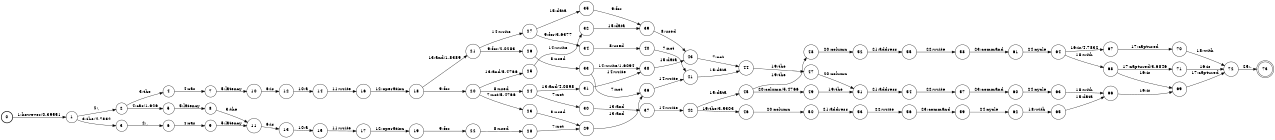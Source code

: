 digraph FST {
rankdir = LR;
size = "8.5,11";
label = "";
center = 1;
orientation = Portrait;
ranksep = "0.4";
nodesep = "0.25";
0 [label = "0", shape = circle, style = bold, fontsize = 14]
	0 -> 1 [label = "1:however/0.39551", fontsize = 14];
1 [label = "1", shape = circle, style = solid, fontsize = 14]
	1 -> 2 [label = "2:,", fontsize = 14];
	1 -> 3 [label = "3:the/4.7832", fontsize = 14];
2 [label = "2", shape = circle, style = solid, fontsize = 14]
	2 -> 4 [label = "3:the", fontsize = 14];
	2 -> 5 [label = "4:cas/1.626", fontsize = 14];
3 [label = "3", shape = circle, style = solid, fontsize = 14]
	3 -> 6 [label = "2:,", fontsize = 14];
4 [label = "4", shape = circle, style = solid, fontsize = 14]
	4 -> 7 [label = "4:cas", fontsize = 14];
5 [label = "5", shape = circle, style = solid, fontsize = 14]
	5 -> 8 [label = "5:latency", fontsize = 14];
6 [label = "6", shape = circle, style = solid, fontsize = 14]
	6 -> 9 [label = "4:cas", fontsize = 14];
7 [label = "7", shape = circle, style = solid, fontsize = 14]
	7 -> 10 [label = "5:latency", fontsize = 14];
8 [label = "8", shape = circle, style = solid, fontsize = 14]
	8 -> 11 [label = "3:the", fontsize = 14];
9 [label = "9", shape = circle, style = solid, fontsize = 14]
	9 -> 11 [label = "5:latency", fontsize = 14];
10 [label = "10", shape = circle, style = solid, fontsize = 14]
	10 -> 12 [label = "6:is", fontsize = 14];
11 [label = "11", shape = circle, style = solid, fontsize = 14]
	11 -> 13 [label = "6:is", fontsize = 14];
12 [label = "12", shape = circle, style = solid, fontsize = 14]
	12 -> 14 [label = "10:a", fontsize = 14];
13 [label = "13", shape = circle, style = solid, fontsize = 14]
	13 -> 15 [label = "10:a", fontsize = 14];
14 [label = "14", shape = circle, style = solid, fontsize = 14]
	14 -> 16 [label = "11:write", fontsize = 14];
15 [label = "15", shape = circle, style = solid, fontsize = 14]
	15 -> 17 [label = "11:write", fontsize = 14];
16 [label = "16", shape = circle, style = solid, fontsize = 14]
	16 -> 18 [label = "12:operation", fontsize = 14];
17 [label = "17", shape = circle, style = solid, fontsize = 14]
	17 -> 19 [label = "12:operation", fontsize = 14];
18 [label = "18", shape = circle, style = solid, fontsize = 14]
	18 -> 20 [label = "9:for", fontsize = 14];
	18 -> 21 [label = "13:and/1.8389", fontsize = 14];
19 [label = "19", shape = circle, style = solid, fontsize = 14]
	19 -> 22 [label = "9:for", fontsize = 14];
20 [label = "20", shape = circle, style = solid, fontsize = 14]
	20 -> 23 [label = "7:not/5.4766", fontsize = 14];
	20 -> 24 [label = "8:used", fontsize = 14];
	20 -> 25 [label = "13:and/5.4766", fontsize = 14];
21 [label = "21", shape = circle, style = solid, fontsize = 14]
	21 -> 26 [label = "9:for/2.0283", fontsize = 14];
	21 -> 27 [label = "14:write", fontsize = 14];
22 [label = "22", shape = circle, style = solid, fontsize = 14]
	22 -> 28 [label = "8:used", fontsize = 14];
23 [label = "23", shape = circle, style = solid, fontsize = 14]
	23 -> 29 [label = "8:used", fontsize = 14];
24 [label = "24", shape = circle, style = solid, fontsize = 14]
	24 -> 30 [label = "7:not", fontsize = 14];
	24 -> 31 [label = "13:and/4.0898", fontsize = 14];
25 [label = "25", shape = circle, style = solid, fontsize = 14]
	25 -> 32 [label = "14:write", fontsize = 14];
26 [label = "26", shape = circle, style = solid, fontsize = 14]
	26 -> 33 [label = "8:used", fontsize = 14];
27 [label = "27", shape = circle, style = solid, fontsize = 14]
	27 -> 34 [label = "9:for/3.6377", fontsize = 14];
	27 -> 35 [label = "15:data", fontsize = 14];
28 [label = "28", shape = circle, style = solid, fontsize = 14]
	28 -> 29 [label = "7:not", fontsize = 14];
29 [label = "29", shape = circle, style = solid, fontsize = 14]
	29 -> 36 [label = "13:and", fontsize = 14];
30 [label = "30", shape = circle, style = solid, fontsize = 14]
	30 -> 37 [label = "13:and", fontsize = 14];
31 [label = "31", shape = circle, style = solid, fontsize = 14]
	31 -> 38 [label = "14:write", fontsize = 14];
32 [label = "32", shape = circle, style = solid, fontsize = 14]
	32 -> 39 [label = "15:data", fontsize = 14];
33 [label = "33", shape = circle, style = solid, fontsize = 14]
	33 -> 36 [label = "7:not", fontsize = 14];
	33 -> 38 [label = "14:write/1.6094", fontsize = 14];
34 [label = "34", shape = circle, style = solid, fontsize = 14]
	34 -> 40 [label = "8:used", fontsize = 14];
35 [label = "35", shape = circle, style = solid, fontsize = 14]
	35 -> 39 [label = "9:for", fontsize = 14];
36 [label = "36", shape = circle, style = solid, fontsize = 14]
	36 -> 41 [label = "14:write", fontsize = 14];
37 [label = "37", shape = circle, style = solid, fontsize = 14]
	37 -> 42 [label = "14:write", fontsize = 14];
38 [label = "38", shape = circle, style = solid, fontsize = 14]
	38 -> 43 [label = "15:data", fontsize = 14];
39 [label = "39", shape = circle, style = solid, fontsize = 14]
	39 -> 43 [label = "8:used", fontsize = 14];
40 [label = "40", shape = circle, style = solid, fontsize = 14]
	40 -> 41 [label = "7:not", fontsize = 14];
41 [label = "41", shape = circle, style = solid, fontsize = 14]
	41 -> 44 [label = "15:data", fontsize = 14];
42 [label = "42", shape = circle, style = solid, fontsize = 14]
	42 -> 46 [label = "19:the/3.5303", fontsize = 14];
	42 -> 45 [label = "15:data", fontsize = 14];
43 [label = "43", shape = circle, style = solid, fontsize = 14]
	43 -> 44 [label = "7:not", fontsize = 14];
44 [label = "44", shape = circle, style = solid, fontsize = 14]
	44 -> 47 [label = "19:the", fontsize = 14];
45 [label = "45", shape = circle, style = solid, fontsize = 14]
	45 -> 48 [label = "19:the", fontsize = 14];
	45 -> 49 [label = "20:column/5.4766", fontsize = 14];
46 [label = "46", shape = circle, style = solid, fontsize = 14]
	46 -> 50 [label = "20:column", fontsize = 14];
47 [label = "47", shape = circle, style = solid, fontsize = 14]
	47 -> 51 [label = "20:column", fontsize = 14];
48 [label = "48", shape = circle, style = solid, fontsize = 14]
	48 -> 52 [label = "20:column", fontsize = 14];
49 [label = "49", shape = circle, style = solid, fontsize = 14]
	49 -> 51 [label = "19:the", fontsize = 14];
50 [label = "50", shape = circle, style = solid, fontsize = 14]
	50 -> 53 [label = "21:address", fontsize = 14];
51 [label = "51", shape = circle, style = solid, fontsize = 14]
	51 -> 54 [label = "21:address", fontsize = 14];
52 [label = "52", shape = circle, style = solid, fontsize = 14]
	52 -> 55 [label = "21:address", fontsize = 14];
53 [label = "53", shape = circle, style = solid, fontsize = 14]
	53 -> 56 [label = "22:write", fontsize = 14];
54 [label = "54", shape = circle, style = solid, fontsize = 14]
	54 -> 57 [label = "22:write", fontsize = 14];
55 [label = "55", shape = circle, style = solid, fontsize = 14]
	55 -> 58 [label = "22:write", fontsize = 14];
56 [label = "56", shape = circle, style = solid, fontsize = 14]
	56 -> 59 [label = "23:command", fontsize = 14];
57 [label = "57", shape = circle, style = solid, fontsize = 14]
	57 -> 60 [label = "23:command", fontsize = 14];
58 [label = "58", shape = circle, style = solid, fontsize = 14]
	58 -> 61 [label = "23:command", fontsize = 14];
59 [label = "59", shape = circle, style = solid, fontsize = 14]
	59 -> 62 [label = "24:cycle", fontsize = 14];
60 [label = "60", shape = circle, style = solid, fontsize = 14]
	60 -> 63 [label = "24:cycle", fontsize = 14];
61 [label = "61", shape = circle, style = solid, fontsize = 14]
	61 -> 64 [label = "24:cycle", fontsize = 14];
62 [label = "62", shape = circle, style = solid, fontsize = 14]
	62 -> 65 [label = "18:with", fontsize = 14];
63 [label = "63", shape = circle, style = solid, fontsize = 14]
	63 -> 66 [label = "18:with", fontsize = 14];
64 [label = "64", shape = circle, style = solid, fontsize = 14]
	64 -> 67 [label = "16:is/4.7832", fontsize = 14];
	64 -> 68 [label = "18:with", fontsize = 14];
65 [label = "65", shape = circle, style = solid, fontsize = 14]
	65 -> 66 [label = "15:data", fontsize = 14];
66 [label = "66", shape = circle, style = solid, fontsize = 14]
	66 -> 69 [label = "16:is", fontsize = 14];
67 [label = "67", shape = circle, style = solid, fontsize = 14]
	67 -> 70 [label = "17:captured", fontsize = 14];
68 [label = "68", shape = circle, style = solid, fontsize = 14]
	68 -> 69 [label = "16:is", fontsize = 14];
	68 -> 71 [label = "17:captured/3.6846", fontsize = 14];
69 [label = "69", shape = circle, style = solid, fontsize = 14]
	69 -> 72 [label = "17:captured", fontsize = 14];
70 [label = "70", shape = circle, style = solid, fontsize = 14]
	70 -> 72 [label = "18:with", fontsize = 14];
71 [label = "71", shape = circle, style = solid, fontsize = 14]
	71 -> 72 [label = "16:is", fontsize = 14];
72 [label = "72", shape = circle, style = solid, fontsize = 14]
	72 -> 73 [label = "25:.", fontsize = 14];
73 [label = "73", shape = doublecircle, style = solid, fontsize = 14]
}
